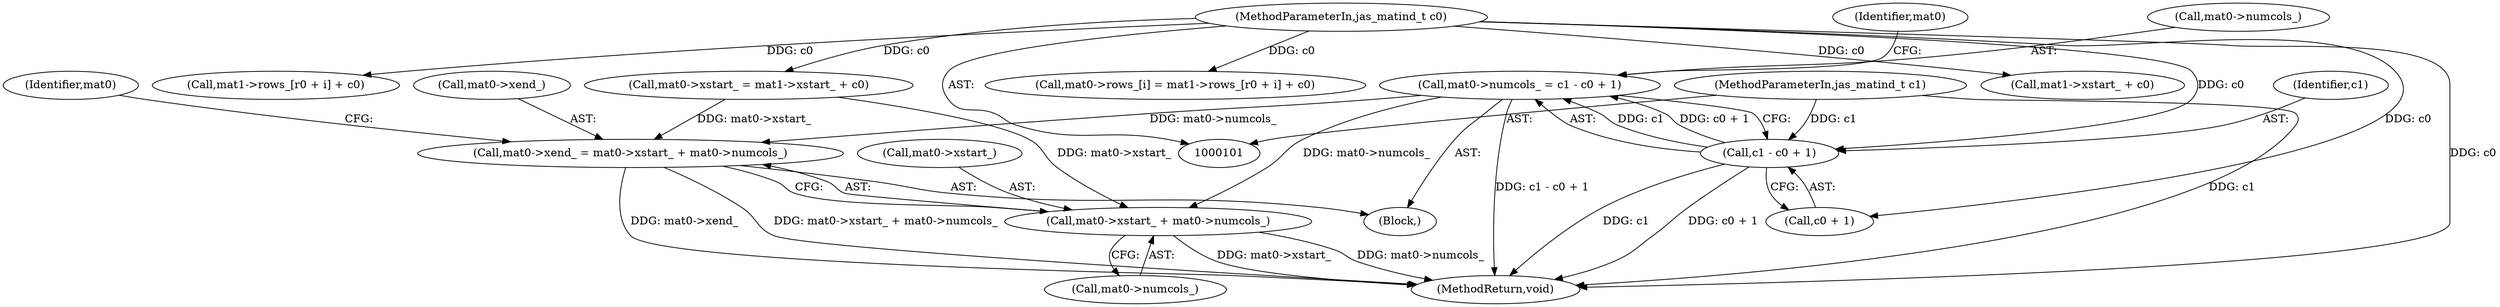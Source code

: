 digraph "0_jasper_d42b2388f7f8e0332c846675133acea151fc557a_17@integer" {
"1000165" [label="(Call,mat0->numcols_ = c1 - c0 + 1)"];
"1000169" [label="(Call,c1 - c0 + 1)"];
"1000107" [label="(MethodParameterIn,jas_matind_t c1)"];
"1000105" [label="(MethodParameterIn,jas_matind_t c0)"];
"1000240" [label="(Call,mat0->xend_ = mat0->xstart_ + mat0->numcols_)"];
"1000244" [label="(Call,mat0->xstart_ + mat0->numcols_)"];
"1000226" [label="(Call,mat1->xstart_ + c0)"];
"1000169" [label="(Call,c1 - c0 + 1)"];
"1000213" [label="(Call,mat1->rows_[r0 + i] + c0)"];
"1000262" [label="(MethodReturn,void)"];
"1000171" [label="(Call,c0 + 1)"];
"1000176" [label="(Identifier,mat0)"];
"1000165" [label="(Call,mat0->numcols_ = c1 - c0 + 1)"];
"1000166" [label="(Call,mat0->numcols_)"];
"1000244" [label="(Call,mat0->xstart_ + mat0->numcols_)"];
"1000222" [label="(Call,mat0->xstart_ = mat1->xstart_ + c0)"];
"1000240" [label="(Call,mat0->xend_ = mat0->xstart_ + mat0->numcols_)"];
"1000105" [label="(MethodParameterIn,jas_matind_t c0)"];
"1000253" [label="(Identifier,mat0)"];
"1000170" [label="(Identifier,c1)"];
"1000248" [label="(Call,mat0->numcols_)"];
"1000241" [label="(Call,mat0->xend_)"];
"1000245" [label="(Call,mat0->xstart_)"];
"1000108" [label="(Block,)"];
"1000107" [label="(MethodParameterIn,jas_matind_t c1)"];
"1000207" [label="(Call,mat0->rows_[i] = mat1->rows_[r0 + i] + c0)"];
"1000165" -> "1000108"  [label="AST: "];
"1000165" -> "1000169"  [label="CFG: "];
"1000166" -> "1000165"  [label="AST: "];
"1000169" -> "1000165"  [label="AST: "];
"1000176" -> "1000165"  [label="CFG: "];
"1000165" -> "1000262"  [label="DDG: c1 - c0 + 1"];
"1000169" -> "1000165"  [label="DDG: c1"];
"1000169" -> "1000165"  [label="DDG: c0 + 1"];
"1000165" -> "1000240"  [label="DDG: mat0->numcols_"];
"1000165" -> "1000244"  [label="DDG: mat0->numcols_"];
"1000169" -> "1000171"  [label="CFG: "];
"1000170" -> "1000169"  [label="AST: "];
"1000171" -> "1000169"  [label="AST: "];
"1000169" -> "1000262"  [label="DDG: c0 + 1"];
"1000169" -> "1000262"  [label="DDG: c1"];
"1000107" -> "1000169"  [label="DDG: c1"];
"1000105" -> "1000169"  [label="DDG: c0"];
"1000107" -> "1000101"  [label="AST: "];
"1000107" -> "1000262"  [label="DDG: c1"];
"1000105" -> "1000101"  [label="AST: "];
"1000105" -> "1000262"  [label="DDG: c0"];
"1000105" -> "1000171"  [label="DDG: c0"];
"1000105" -> "1000207"  [label="DDG: c0"];
"1000105" -> "1000213"  [label="DDG: c0"];
"1000105" -> "1000222"  [label="DDG: c0"];
"1000105" -> "1000226"  [label="DDG: c0"];
"1000240" -> "1000108"  [label="AST: "];
"1000240" -> "1000244"  [label="CFG: "];
"1000241" -> "1000240"  [label="AST: "];
"1000244" -> "1000240"  [label="AST: "];
"1000253" -> "1000240"  [label="CFG: "];
"1000240" -> "1000262"  [label="DDG: mat0->xstart_ + mat0->numcols_"];
"1000240" -> "1000262"  [label="DDG: mat0->xend_"];
"1000222" -> "1000240"  [label="DDG: mat0->xstart_"];
"1000244" -> "1000248"  [label="CFG: "];
"1000245" -> "1000244"  [label="AST: "];
"1000248" -> "1000244"  [label="AST: "];
"1000244" -> "1000262"  [label="DDG: mat0->numcols_"];
"1000244" -> "1000262"  [label="DDG: mat0->xstart_"];
"1000222" -> "1000244"  [label="DDG: mat0->xstart_"];
}

